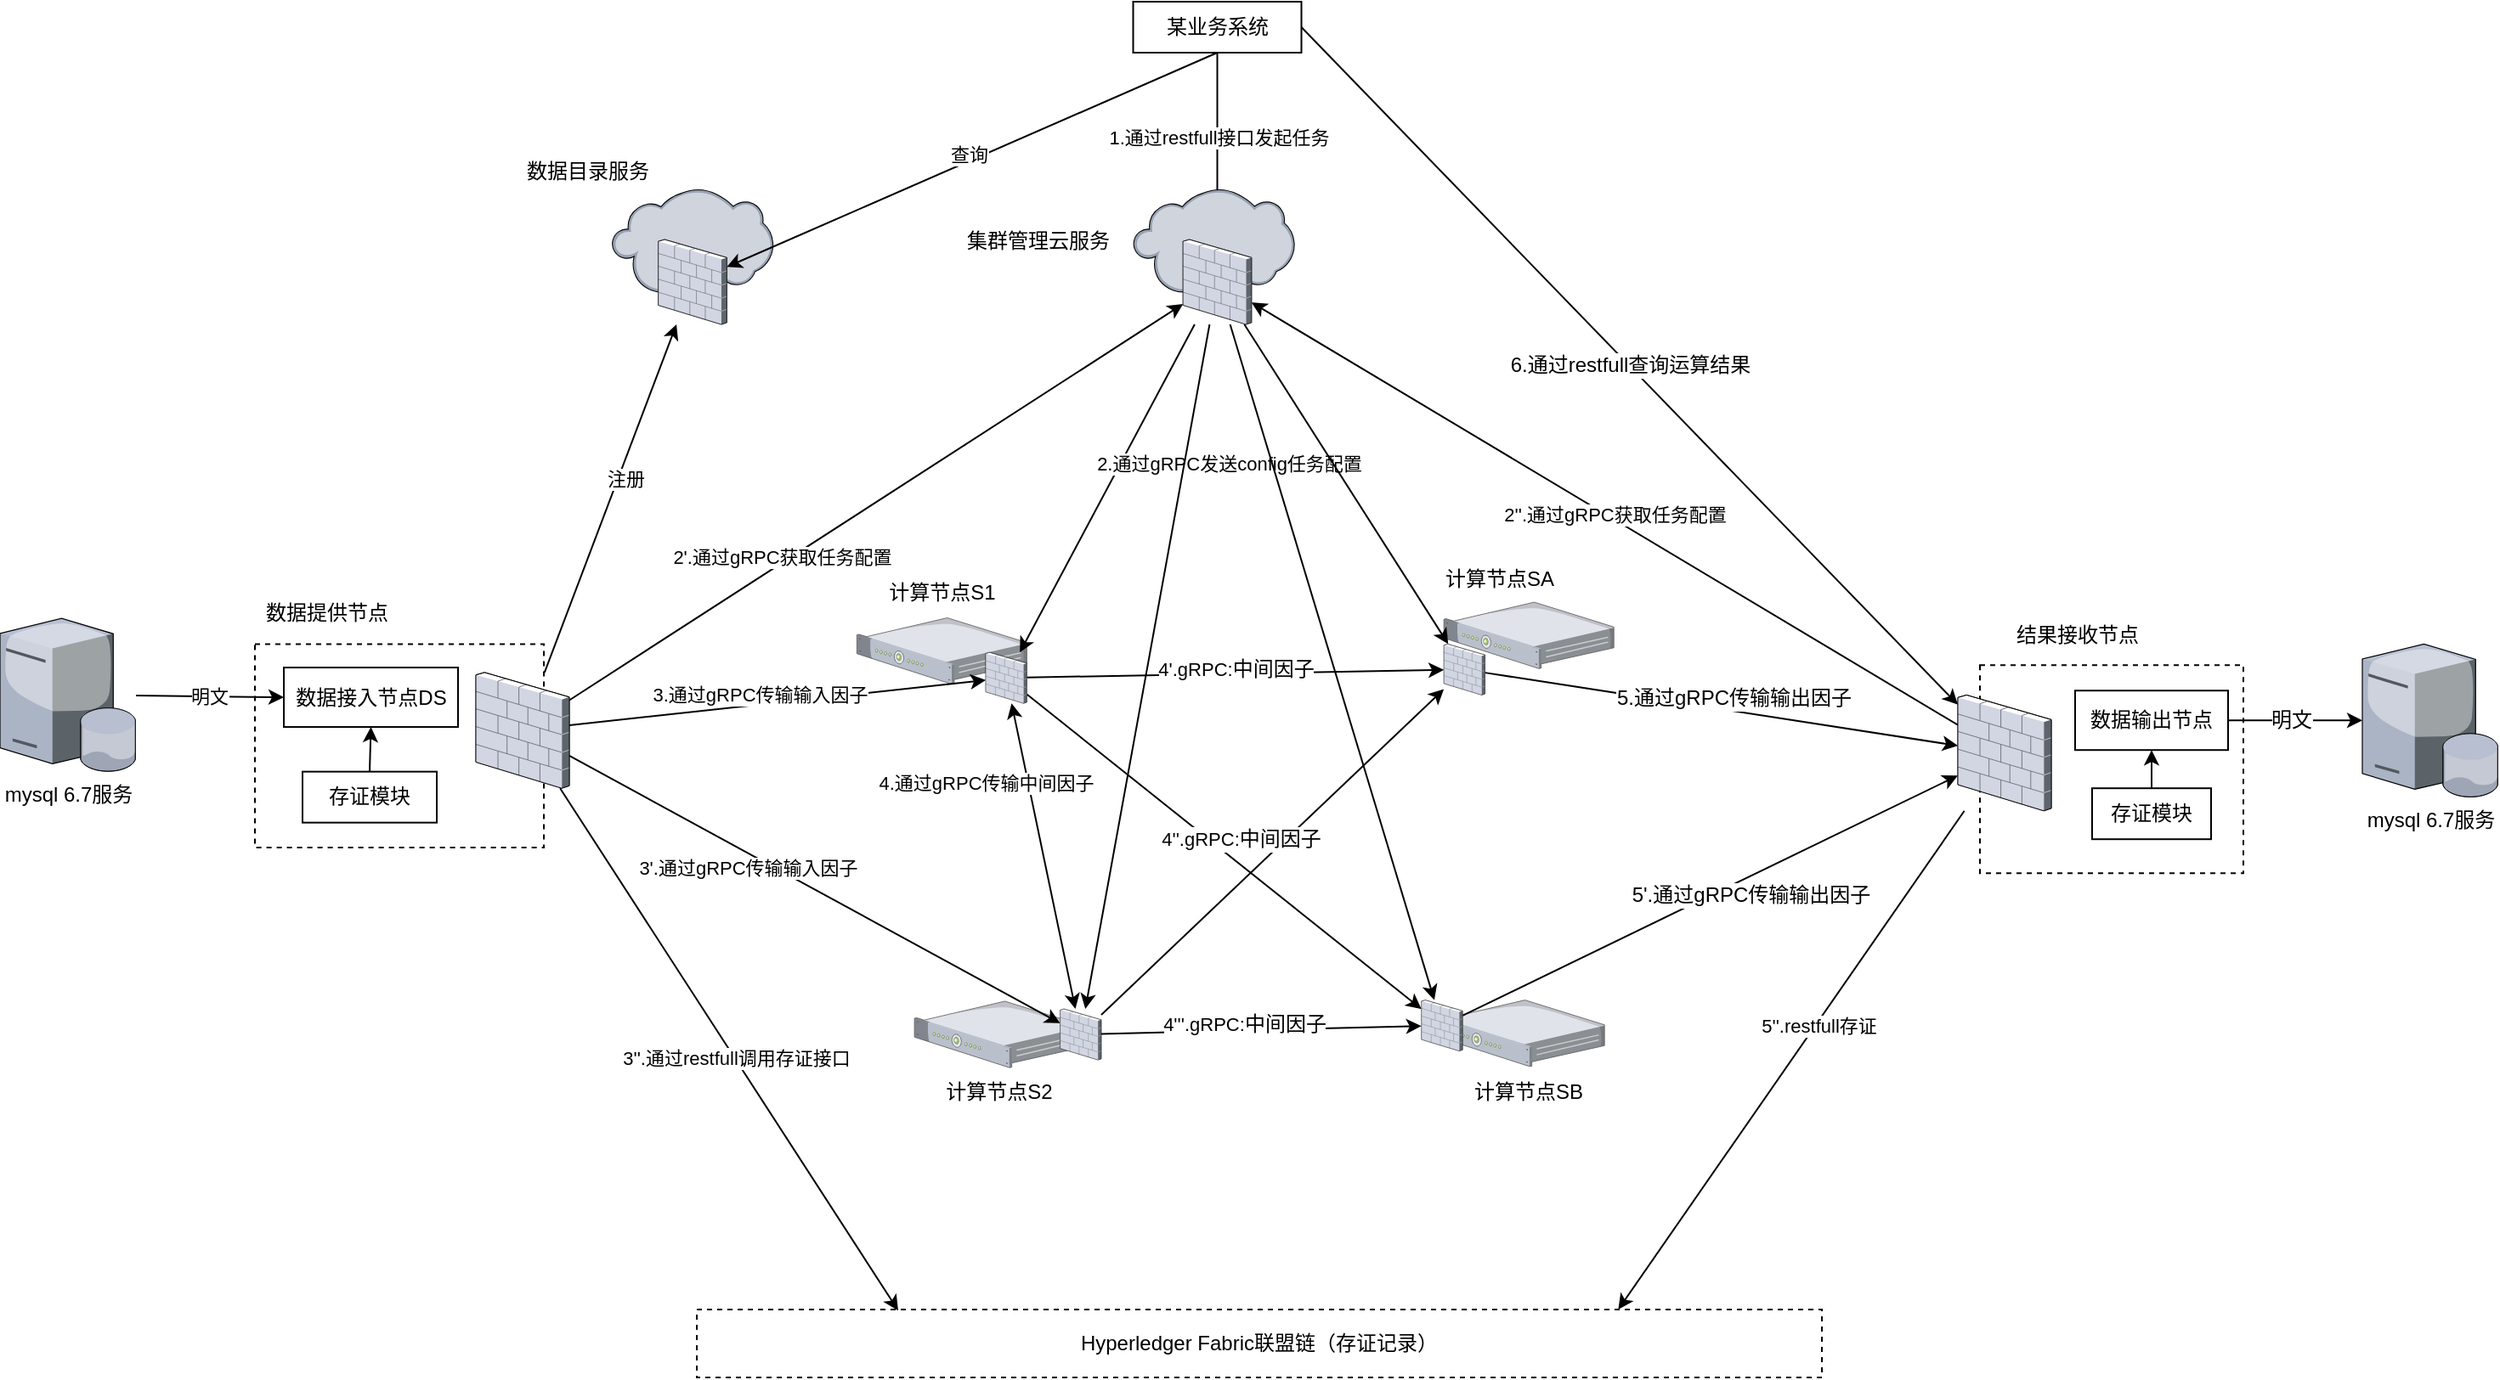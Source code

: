 <mxfile version="13.0.1" type="github">
  <diagram id="kCpKwJVJHfybIE9ixX9i" name="Page-1">
    <mxGraphModel dx="3204" dy="1273" grid="1" gridSize="10" guides="1" tooltips="1" connect="1" arrows="1" fold="1" page="1" pageScale="1" pageWidth="827" pageHeight="1169" math="0" shadow="0">
      <root>
        <mxCell id="0" />
        <mxCell id="1" parent="0" />
        <mxCell id="cS5qGE4VkqrSiWqYbQCh-53" value="" style="verticalLabelPosition=bottom;aspect=fixed;html=1;verticalAlign=top;strokeColor=none;align=center;outlineConnect=0;shape=mxgraph.citrix.1u_2u_server;" parent="1" vertex="1">
          <mxGeometry x="158.06" y="668.49" width="100" height="39.1" as="geometry" />
        </mxCell>
        <mxCell id="cS5qGE4VkqrSiWqYbQCh-52" value="" style="verticalLabelPosition=bottom;aspect=fixed;html=1;verticalAlign=top;strokeColor=none;align=center;outlineConnect=0;shape=mxgraph.citrix.1u_2u_server;" parent="1" vertex="1">
          <mxGeometry x="464.09" y="667.79" width="100" height="39.1" as="geometry" />
        </mxCell>
        <mxCell id="cS5qGE4VkqrSiWqYbQCh-49" value="" style="verticalLabelPosition=bottom;aspect=fixed;html=1;verticalAlign=top;strokeColor=none;align=center;outlineConnect=0;shape=mxgraph.citrix.1u_2u_server;" parent="1" vertex="1">
          <mxGeometry x="469.59" y="433.55" width="100" height="39.1" as="geometry" />
        </mxCell>
        <mxCell id="cS5qGE4VkqrSiWqYbQCh-47" value="" style="verticalLabelPosition=bottom;aspect=fixed;html=1;verticalAlign=top;strokeColor=none;align=center;outlineConnect=0;shape=mxgraph.citrix.1u_2u_server;" parent="1" vertex="1">
          <mxGeometry x="124.19" y="442.75" width="100" height="39.1" as="geometry" />
        </mxCell>
        <mxCell id="SZwGPWXOhueTDgwkdfKL-52" value="" style="rounded=0;whiteSpace=wrap;html=1;dashed=1;" parent="1" vertex="1">
          <mxGeometry x="-230" y="458.19" width="170" height="119.81" as="geometry" />
        </mxCell>
        <mxCell id="SZwGPWXOhueTDgwkdfKL-69" value="" style="rounded=0;whiteSpace=wrap;html=1;dashed=1;" parent="1" vertex="1">
          <mxGeometry x="785" y="470.6" width="155" height="122.5" as="geometry" />
        </mxCell>
        <mxCell id="SZwGPWXOhueTDgwkdfKL-6" value="某业务系统" style="rounded=0;whiteSpace=wrap;html=1;" parent="1" vertex="1">
          <mxGeometry x="286.75" y="80" width="99" height="30" as="geometry" />
        </mxCell>
        <mxCell id="SZwGPWXOhueTDgwkdfKL-14" value="" style="endArrow=classic;html=1;" parent="1" source="cS5qGE4VkqrSiWqYbQCh-59" target="cS5qGE4VkqrSiWqYbQCh-37" edge="1">
          <mxGeometry width="50" height="50" relative="1" as="geometry">
            <mxPoint x="336.25" y="236.51" as="sourcePoint" />
            <mxPoint x="353.875" y="461.04" as="targetPoint" />
          </mxGeometry>
        </mxCell>
        <mxCell id="eiTHEiBmJHi0xDywlC6Z-11" value="2.通过gRPC发送config任务配置" style="edgeLabel;html=1;align=center;verticalAlign=middle;resizable=0;points=[];" parent="SZwGPWXOhueTDgwkdfKL-14" vertex="1" connectable="0">
          <mxGeometry x="-0.149" y="-1" relative="1" as="geometry">
            <mxPoint x="64" as="offset" />
          </mxGeometry>
        </mxCell>
        <mxCell id="SZwGPWXOhueTDgwkdfKL-15" value="" style="endArrow=classic;html=1;entryX=0.5;entryY=0;entryDx=0;entryDy=0;exitX=0.5;exitY=1;exitDx=0;exitDy=0;" parent="1" source="SZwGPWXOhueTDgwkdfKL-6" edge="1">
          <mxGeometry width="50" height="50" relative="1" as="geometry">
            <mxPoint x="234.75" y="279.51" as="sourcePoint" />
            <mxPoint x="336.25" y="206.51" as="targetPoint" />
          </mxGeometry>
        </mxCell>
        <mxCell id="cS5qGE4VkqrSiWqYbQCh-5" value="1.通过restfull接口发起任务" style="edgeLabel;html=1;align=center;verticalAlign=middle;resizable=0;points=[];" parent="SZwGPWXOhueTDgwkdfKL-15" vertex="1" connectable="0">
          <mxGeometry x="-0.276" y="-2" relative="1" as="geometry">
            <mxPoint x="2" y="15" as="offset" />
          </mxGeometry>
        </mxCell>
        <mxCell id="SZwGPWXOhueTDgwkdfKL-17" value="" style="endArrow=classic;html=1;" parent="1" source="cS5qGE4VkqrSiWqYbQCh-39" target="cS5qGE4VkqrSiWqYbQCh-29" edge="1">
          <mxGeometry width="50" height="50" relative="1" as="geometry">
            <mxPoint x="545.141" y="621.02" as="sourcePoint" />
            <mxPoint x="595" y="525" as="targetPoint" />
          </mxGeometry>
        </mxCell>
        <mxCell id="SZwGPWXOhueTDgwkdfKL-77" value="5&#39;.通过gRPC传输输出因子" style="text;html=1;align=center;verticalAlign=middle;resizable=0;points=[];labelBackgroundColor=#ffffff;" parent="SZwGPWXOhueTDgwkdfKL-17" vertex="1" connectable="0">
          <mxGeometry x="-0.056" y="3" relative="1" as="geometry">
            <mxPoint x="33.05" y="-1.66" as="offset" />
          </mxGeometry>
        </mxCell>
        <mxCell id="SZwGPWXOhueTDgwkdfKL-32" value="" style="endArrow=classic;html=1;" parent="1" source="cS5qGE4VkqrSiWqYbQCh-37" target="cS5qGE4VkqrSiWqYbQCh-38" edge="1">
          <mxGeometry width="50" height="50" relative="1" as="geometry">
            <mxPoint x="315.25" y="566.54" as="sourcePoint" />
            <mxPoint x="315.25" y="614.04" as="targetPoint" />
          </mxGeometry>
        </mxCell>
        <mxCell id="eiTHEiBmJHi0xDywlC6Z-18" value="4&#39;.gRPC:&lt;span style=&quot;font-size: 12px&quot;&gt;中间因子&lt;/span&gt;" style="edgeLabel;html=1;align=center;verticalAlign=middle;resizable=0;points=[];" parent="SZwGPWXOhueTDgwkdfKL-32" vertex="1" connectable="0">
          <mxGeometry y="3" relative="1" as="geometry">
            <mxPoint as="offset" />
          </mxGeometry>
        </mxCell>
        <mxCell id="SZwGPWXOhueTDgwkdfKL-33" value="" style="endArrow=classic;html=1;" parent="1" source="cS5qGE4VkqrSiWqYbQCh-43" target="cS5qGE4VkqrSiWqYbQCh-39" edge="1">
          <mxGeometry width="50" height="50" relative="1" as="geometry">
            <mxPoint x="315.25" y="566.54" as="sourcePoint" />
            <mxPoint x="315.25" y="614.04" as="targetPoint" />
          </mxGeometry>
        </mxCell>
        <mxCell id="eiTHEiBmJHi0xDywlC6Z-20" value="4&#39;&#39;&#39;.gRPC:&lt;span style=&quot;font-size: 12px&quot;&gt;中间因子&lt;/span&gt;" style="edgeLabel;html=1;align=center;verticalAlign=middle;resizable=0;points=[];" parent="SZwGPWXOhueTDgwkdfKL-33" vertex="1" connectable="0">
          <mxGeometry x="-0.113" y="4" relative="1" as="geometry">
            <mxPoint as="offset" />
          </mxGeometry>
        </mxCell>
        <mxCell id="SZwGPWXOhueTDgwkdfKL-34" value="" style="endArrow=classic;html=1;" parent="1" source="cS5qGE4VkqrSiWqYbQCh-43" target="cS5qGE4VkqrSiWqYbQCh-38" edge="1">
          <mxGeometry width="50" height="50" relative="1" as="geometry">
            <mxPoint x="315.25" y="566.54" as="sourcePoint" />
            <mxPoint x="315.25" y="614.04" as="targetPoint" />
          </mxGeometry>
        </mxCell>
        <mxCell id="SZwGPWXOhueTDgwkdfKL-35" value="" style="endArrow=classic;html=1;" parent="1" source="cS5qGE4VkqrSiWqYbQCh-37" target="cS5qGE4VkqrSiWqYbQCh-39" edge="1">
          <mxGeometry width="50" height="50" relative="1" as="geometry">
            <mxPoint x="327.75" y="631.54" as="sourcePoint" />
            <mxPoint x="407.75" y="557.79" as="targetPoint" />
          </mxGeometry>
        </mxCell>
        <mxCell id="SZwGPWXOhueTDgwkdfKL-81" value="&lt;span style=&quot;font-size: 11px&quot;&gt;4&#39;&#39;.gRPC:&lt;/span&gt;中间因子" style="text;html=1;align=center;verticalAlign=middle;resizable=0;points=[];labelBackgroundColor=#ffffff;" parent="SZwGPWXOhueTDgwkdfKL-35" vertex="1" connectable="0">
          <mxGeometry x="-0.128" y="-1" relative="1" as="geometry">
            <mxPoint x="24.84" y="3.46" as="offset" />
          </mxGeometry>
        </mxCell>
        <mxCell id="SZwGPWXOhueTDgwkdfKL-36" value="计算节点SB" style="text;html=1;strokeColor=none;fillColor=none;align=center;verticalAlign=middle;whiteSpace=wrap;rounded=0;" parent="1" vertex="1">
          <mxGeometry x="475.09" y="712.14" width="89" height="20" as="geometry" />
        </mxCell>
        <mxCell id="SZwGPWXOhueTDgwkdfKL-41" value="计算节点S2" style="text;html=1;strokeColor=none;fillColor=none;align=center;verticalAlign=middle;whiteSpace=wrap;rounded=0;" parent="1" vertex="1">
          <mxGeometry x="161.94" y="712.14" width="92.25" height="20" as="geometry" />
        </mxCell>
        <mxCell id="SZwGPWXOhueTDgwkdfKL-53" value="数据接入节点DS" style="rounded=0;whiteSpace=wrap;html=1;" parent="1" vertex="1">
          <mxGeometry x="-213" y="472.02" width="102.5" height="35" as="geometry" />
        </mxCell>
        <mxCell id="SZwGPWXOhueTDgwkdfKL-56" value="明文" style="endArrow=classic;html=1;entryX=0;entryY=0.5;entryDx=0;entryDy=0;" parent="1" source="cS5qGE4VkqrSiWqYbQCh-55" target="SZwGPWXOhueTDgwkdfKL-53" edge="1">
          <mxGeometry width="50" height="50" relative="1" as="geometry">
            <mxPoint x="-270.25" y="488.56" as="sourcePoint" />
            <mxPoint x="-148.5" y="394.19" as="targetPoint" />
          </mxGeometry>
        </mxCell>
        <mxCell id="SZwGPWXOhueTDgwkdfKL-57" value="数据提供节点" style="text;html=1;strokeColor=none;fillColor=none;align=center;verticalAlign=middle;whiteSpace=wrap;rounded=0;" parent="1" vertex="1">
          <mxGeometry x="-230" y="430" width="84.75" height="20" as="geometry" />
        </mxCell>
        <mxCell id="SZwGPWXOhueTDgwkdfKL-70" value="数据输出节点" style="rounded=0;whiteSpace=wrap;html=1;" parent="1" vertex="1">
          <mxGeometry x="841" y="485.6" width="90" height="35" as="geometry" />
        </mxCell>
        <mxCell id="SZwGPWXOhueTDgwkdfKL-71" value="存证模块" style="rounded=0;whiteSpace=wrap;html=1;fillColor=none;" parent="1" vertex="1">
          <mxGeometry x="851" y="543.1" width="70" height="30" as="geometry" />
        </mxCell>
        <mxCell id="SZwGPWXOhueTDgwkdfKL-73" value="" style="endArrow=classic;html=1;exitX=1;exitY=0.5;exitDx=0;exitDy=0;" parent="1" source="SZwGPWXOhueTDgwkdfKL-70" target="cS5qGE4VkqrSiWqYbQCh-56" edge="1">
          <mxGeometry width="50" height="50" relative="1" as="geometry">
            <mxPoint x="857.5" y="530.6" as="sourcePoint" />
            <mxPoint x="1000" y="503.1" as="targetPoint" />
          </mxGeometry>
        </mxCell>
        <mxCell id="SZwGPWXOhueTDgwkdfKL-76" value="明文" style="text;html=1;align=center;verticalAlign=middle;resizable=0;points=[];labelBackgroundColor=#ffffff;" parent="SZwGPWXOhueTDgwkdfKL-73" vertex="1" connectable="0">
          <mxGeometry x="-0.057" relative="1" as="geometry">
            <mxPoint as="offset" />
          </mxGeometry>
        </mxCell>
        <mxCell id="SZwGPWXOhueTDgwkdfKL-74" value="结果接收节点" style="text;html=1;strokeColor=none;fillColor=none;align=center;verticalAlign=middle;whiteSpace=wrap;rounded=0;" parent="1" vertex="1">
          <mxGeometry x="795.0" y="443.1" width="94.5" height="20" as="geometry" />
        </mxCell>
        <mxCell id="WDAiJp-4TPZIHqZEOYhD-1" value="Hyperledger Fabric联盟链（存证记录）" style="rounded=0;whiteSpace=wrap;html=1;dashed=1;" parent="1" vertex="1">
          <mxGeometry x="30" y="850" width="662" height="40" as="geometry" />
        </mxCell>
        <mxCell id="WDAiJp-4TPZIHqZEOYhD-5" value="" style="endArrow=classic;html=1;entryX=0.819;entryY=0;entryDx=0;entryDy=0;entryPerimeter=0;" parent="1" source="cS5qGE4VkqrSiWqYbQCh-29" target="WDAiJp-4TPZIHqZEOYhD-1" edge="1">
          <mxGeometry width="50" height="50" relative="1" as="geometry">
            <mxPoint x="768" y="730" as="sourcePoint" />
            <mxPoint x="490" y="730" as="targetPoint" />
          </mxGeometry>
        </mxCell>
        <mxCell id="eiTHEiBmJHi0xDywlC6Z-15" value="5&#39;&#39;.restfull存证" style="edgeLabel;html=1;align=center;verticalAlign=middle;resizable=0;points=[];" parent="WDAiJp-4TPZIHqZEOYhD-5" vertex="1" connectable="0">
          <mxGeometry x="-0.147" y="1" relative="1" as="geometry">
            <mxPoint as="offset" />
          </mxGeometry>
        </mxCell>
        <mxCell id="WDAiJp-4TPZIHqZEOYhD-6" value="" style="endArrow=classic;html=1;entryX=0.179;entryY=0.015;entryDx=0;entryDy=0;entryPerimeter=0;" parent="1" source="cS5qGE4VkqrSiWqYbQCh-25" target="WDAiJp-4TPZIHqZEOYhD-1" edge="1">
          <mxGeometry width="50" height="50" relative="1" as="geometry">
            <mxPoint x="310" y="930" as="sourcePoint" />
            <mxPoint x="146" y="867.69" as="targetPoint" />
          </mxGeometry>
        </mxCell>
        <mxCell id="eiTHEiBmJHi0xDywlC6Z-12" value="3&#39;&#39;.通过restfull调用存证接口" style="edgeLabel;html=1;align=center;verticalAlign=middle;resizable=0;points=[];" parent="WDAiJp-4TPZIHqZEOYhD-6" vertex="1" connectable="0">
          <mxGeometry x="0.036" relative="1" as="geometry">
            <mxPoint as="offset" />
          </mxGeometry>
        </mxCell>
        <mxCell id="HyGqtzqtbX2Nl6VqGr-e-2" value="" style="endArrow=classic;html=1;" parent="1" source="cS5qGE4VkqrSiWqYbQCh-38" target="cS5qGE4VkqrSiWqYbQCh-29" edge="1">
          <mxGeometry width="50" height="50" relative="1" as="geometry">
            <mxPoint x="544" y="517.53" as="sourcePoint" />
            <mxPoint x="612.5" y="535" as="targetPoint" />
          </mxGeometry>
        </mxCell>
        <mxCell id="HyGqtzqtbX2Nl6VqGr-e-3" value="5.通过gRPC传输输出因子" style="text;html=1;align=center;verticalAlign=middle;resizable=0;points=[];labelBackgroundColor=#ffffff;" parent="HyGqtzqtbX2Nl6VqGr-e-2" vertex="1" connectable="0">
          <mxGeometry x="-0.056" y="3" relative="1" as="geometry">
            <mxPoint x="14.32" y="-2.88" as="offset" />
          </mxGeometry>
        </mxCell>
        <mxCell id="cS5qGE4VkqrSiWqYbQCh-1" value="存证模块" style="rounded=0;whiteSpace=wrap;html=1;fillColor=none;" parent="1" vertex="1">
          <mxGeometry x="-202" y="533.33" width="79" height="30" as="geometry" />
        </mxCell>
        <mxCell id="cS5qGE4VkqrSiWqYbQCh-2" value="" style="endArrow=classic;html=1;exitX=0.5;exitY=0;exitDx=0;exitDy=0;entryX=0.5;entryY=1;entryDx=0;entryDy=0;" parent="1" source="cS5qGE4VkqrSiWqYbQCh-1" target="SZwGPWXOhueTDgwkdfKL-53" edge="1">
          <mxGeometry width="50" height="50" relative="1" as="geometry">
            <mxPoint x="19" y="410" as="sourcePoint" />
            <mxPoint x="69" y="360" as="targetPoint" />
          </mxGeometry>
        </mxCell>
        <mxCell id="cS5qGE4VkqrSiWqYbQCh-3" value="" style="endArrow=classic;html=1;entryX=0.5;entryY=1;entryDx=0;entryDy=0;exitX=0.5;exitY=0;exitDx=0;exitDy=0;" parent="1" source="SZwGPWXOhueTDgwkdfKL-71" target="SZwGPWXOhueTDgwkdfKL-70" edge="1">
          <mxGeometry width="50" height="50" relative="1" as="geometry">
            <mxPoint x="515" y="663.1" as="sourcePoint" />
            <mxPoint x="565" y="613.1" as="targetPoint" />
          </mxGeometry>
        </mxCell>
        <mxCell id="cS5qGE4VkqrSiWqYbQCh-4" value="3.通过gRPC传输输入因子" style="endArrow=classic;html=1;" parent="1" source="cS5qGE4VkqrSiWqYbQCh-25" target="cS5qGE4VkqrSiWqYbQCh-37" edge="1">
          <mxGeometry x="-0.08" y="6" width="50" height="50" relative="1" as="geometry">
            <mxPoint x="440" y="670" as="sourcePoint" />
            <mxPoint x="163.75" y="517.53" as="targetPoint" />
            <mxPoint as="offset" />
          </mxGeometry>
        </mxCell>
        <mxCell id="cS5qGE4VkqrSiWqYbQCh-6" value="" style="endArrow=classic;html=1;" parent="1" source="cS5qGE4VkqrSiWqYbQCh-25" target="cS5qGE4VkqrSiWqYbQCh-59" edge="1">
          <mxGeometry width="50" height="50" relative="1" as="geometry">
            <mxPoint x="-30" y="520" as="sourcePoint" />
            <mxPoint x="290.75" y="221.51" as="targetPoint" />
          </mxGeometry>
        </mxCell>
        <mxCell id="cS5qGE4VkqrSiWqYbQCh-9" value="2&#39;.通过gRPC获取任务配置" style="edgeLabel;html=1;align=center;verticalAlign=middle;resizable=0;points=[];" parent="cS5qGE4VkqrSiWqYbQCh-6" vertex="1" connectable="0">
          <mxGeometry x="-0.3" y="3" relative="1" as="geometry">
            <mxPoint as="offset" />
          </mxGeometry>
        </mxCell>
        <mxCell id="cS5qGE4VkqrSiWqYbQCh-10" value="" style="endArrow=classic;html=1;" parent="1" source="cS5qGE4VkqrSiWqYbQCh-29" target="cS5qGE4VkqrSiWqYbQCh-59" edge="1">
          <mxGeometry width="50" height="50" relative="1" as="geometry">
            <mxPoint x="410" y="580" as="sourcePoint" />
            <mxPoint x="381.75" y="221.51" as="targetPoint" />
          </mxGeometry>
        </mxCell>
        <mxCell id="cS5qGE4VkqrSiWqYbQCh-11" value="2&#39;&#39;.通过gRPC获取任务配置" style="edgeLabel;html=1;align=center;verticalAlign=middle;resizable=0;points=[];" parent="cS5qGE4VkqrSiWqYbQCh-10" vertex="1" connectable="0">
          <mxGeometry x="-0.017" y="-3" relative="1" as="geometry">
            <mxPoint y="1" as="offset" />
          </mxGeometry>
        </mxCell>
        <mxCell id="cS5qGE4VkqrSiWqYbQCh-12" value="&lt;span style=&quot;font-size: 12px&quot;&gt;6.通过restfull查询运算结果&lt;/span&gt;" style="endArrow=classic;html=1;exitX=1;exitY=0.5;exitDx=0;exitDy=0;" parent="1" source="SZwGPWXOhueTDgwkdfKL-6" target="cS5qGE4VkqrSiWqYbQCh-29" edge="1">
          <mxGeometry width="50" height="50" relative="1" as="geometry">
            <mxPoint x="370" y="610" as="sourcePoint" />
            <mxPoint x="420" y="560" as="targetPoint" />
          </mxGeometry>
        </mxCell>
        <mxCell id="cS5qGE4VkqrSiWqYbQCh-18" value="集群管理云服务" style="text;html=1;strokeColor=none;fillColor=none;align=center;verticalAlign=middle;whiteSpace=wrap;rounded=0;" parent="1" vertex="1">
          <mxGeometry x="175.18" y="211" width="111.57" height="20" as="geometry" />
        </mxCell>
        <mxCell id="cS5qGE4VkqrSiWqYbQCh-20" value="3&#39;.通过gRPC传输输入因子" style="endArrow=classic;html=1;" parent="1" source="cS5qGE4VkqrSiWqYbQCh-25" target="cS5qGE4VkqrSiWqYbQCh-43" edge="1">
          <mxGeometry x="-0.247" y="-8" width="50" height="50" relative="1" as="geometry">
            <mxPoint x="-17.5" y="530.23" as="sourcePoint" />
            <mxPoint x="163.75" y="574.02" as="targetPoint" />
            <mxPoint as="offset" />
          </mxGeometry>
        </mxCell>
        <mxCell id="cS5qGE4VkqrSiWqYbQCh-25" value="" style="verticalLabelPosition=bottom;aspect=fixed;html=1;verticalAlign=top;strokeColor=none;align=center;outlineConnect=0;shape=mxgraph.citrix.firewall;" parent="1" vertex="1">
          <mxGeometry x="-100" y="474.9" width="55" height="68.2" as="geometry" />
        </mxCell>
        <mxCell id="cS5qGE4VkqrSiWqYbQCh-29" value="" style="verticalLabelPosition=bottom;aspect=fixed;html=1;verticalAlign=top;strokeColor=none;align=center;outlineConnect=0;shape=mxgraph.citrix.firewall;" parent="1" vertex="1">
          <mxGeometry x="772" y="488.19" width="55" height="68.2" as="geometry" />
        </mxCell>
        <mxCell id="cS5qGE4VkqrSiWqYbQCh-32" value="" style="endArrow=classic;html=1;" parent="1" source="cS5qGE4VkqrSiWqYbQCh-59" target="cS5qGE4VkqrSiWqYbQCh-43" edge="1">
          <mxGeometry width="50" height="50" relative="1" as="geometry">
            <mxPoint x="336.25" y="236.51" as="sourcePoint" />
            <mxPoint x="249" y="496.25" as="targetPoint" />
          </mxGeometry>
        </mxCell>
        <mxCell id="cS5qGE4VkqrSiWqYbQCh-34" value="" style="endArrow=classic;html=1;" parent="1" source="cS5qGE4VkqrSiWqYbQCh-59" target="cS5qGE4VkqrSiWqYbQCh-38" edge="1">
          <mxGeometry width="50" height="50" relative="1" as="geometry">
            <mxPoint x="336.25" y="236.51" as="sourcePoint" />
            <mxPoint x="303.5" y="630.04" as="targetPoint" />
          </mxGeometry>
        </mxCell>
        <mxCell id="cS5qGE4VkqrSiWqYbQCh-36" value="" style="endArrow=classic;html=1;" parent="1" source="cS5qGE4VkqrSiWqYbQCh-59" target="cS5qGE4VkqrSiWqYbQCh-39" edge="1">
          <mxGeometry width="50" height="50" relative="1" as="geometry">
            <mxPoint x="336.25" y="236.51" as="sourcePoint" />
            <mxPoint x="478" y="495.54" as="targetPoint" />
          </mxGeometry>
        </mxCell>
        <mxCell id="cS5qGE4VkqrSiWqYbQCh-37" value="" style="verticalLabelPosition=bottom;aspect=fixed;html=1;verticalAlign=top;strokeColor=none;align=center;outlineConnect=0;shape=mxgraph.citrix.firewall;" parent="1" vertex="1">
          <mxGeometry x="200" y="463.1" width="24.19" height="30" as="geometry" />
        </mxCell>
        <mxCell id="cS5qGE4VkqrSiWqYbQCh-38" value="" style="verticalLabelPosition=bottom;aspect=fixed;html=1;verticalAlign=top;strokeColor=none;align=center;outlineConnect=0;shape=mxgraph.citrix.firewall;" parent="1" vertex="1">
          <mxGeometry x="469.59" y="458.19" width="24.19" height="30" as="geometry" />
        </mxCell>
        <mxCell id="cS5qGE4VkqrSiWqYbQCh-39" value="" style="verticalLabelPosition=bottom;aspect=fixed;html=1;verticalAlign=top;strokeColor=none;align=center;outlineConnect=0;shape=mxgraph.citrix.firewall;" parent="1" vertex="1">
          <mxGeometry x="456.4" y="667.79" width="24.19" height="30" as="geometry" />
        </mxCell>
        <mxCell id="cS5qGE4VkqrSiWqYbQCh-43" value="" style="verticalLabelPosition=bottom;aspect=fixed;html=1;verticalAlign=top;strokeColor=none;align=center;outlineConnect=0;shape=mxgraph.citrix.firewall;" parent="1" vertex="1">
          <mxGeometry x="243.81" y="673.04" width="24.19" height="30" as="geometry" />
        </mxCell>
        <mxCell id="cS5qGE4VkqrSiWqYbQCh-45" value="" style="verticalLabelPosition=bottom;aspect=fixed;html=1;verticalAlign=top;strokeColor=none;align=center;outlineConnect=0;shape=mxgraph.citrix.cloud;" parent="1" vertex="1">
          <mxGeometry x="286.75" y="190.0" width="95" height="62" as="geometry" />
        </mxCell>
        <mxCell id="cS5qGE4VkqrSiWqYbQCh-48" value="计算节点S1" style="text;html=1;strokeColor=none;fillColor=none;align=center;verticalAlign=middle;whiteSpace=wrap;rounded=0;" parent="1" vertex="1">
          <mxGeometry x="131.82" y="418.17" width="84.75" height="20" as="geometry" />
        </mxCell>
        <mxCell id="cS5qGE4VkqrSiWqYbQCh-51" value="计算节点SA" style="text;html=1;strokeColor=none;fillColor=none;align=center;verticalAlign=middle;whiteSpace=wrap;rounded=0;" parent="1" vertex="1">
          <mxGeometry x="460" y="410" width="84.75" height="20" as="geometry" />
        </mxCell>
        <mxCell id="cS5qGE4VkqrSiWqYbQCh-54" value="4.通过gRPC传输中间因子" style="endArrow=classic;startArrow=classic;html=1;" parent="1" source="cS5qGE4VkqrSiWqYbQCh-43" target="cS5qGE4VkqrSiWqYbQCh-37" edge="1">
          <mxGeometry x="0.534" y="24" width="50" height="50" relative="1" as="geometry">
            <mxPoint x="220" y="570" as="sourcePoint" />
            <mxPoint x="270" y="520" as="targetPoint" />
            <mxPoint as="offset" />
          </mxGeometry>
        </mxCell>
        <mxCell id="cS5qGE4VkqrSiWqYbQCh-55" value="mysql 6.7服务" style="verticalLabelPosition=bottom;aspect=fixed;html=1;verticalAlign=top;strokeColor=none;align=center;outlineConnect=0;shape=mxgraph.citrix.database_server;" parent="1" vertex="1">
          <mxGeometry x="-380" y="443.1" width="80" height="90" as="geometry" />
        </mxCell>
        <mxCell id="cS5qGE4VkqrSiWqYbQCh-56" value="mysql 6.7服务" style="verticalLabelPosition=bottom;aspect=fixed;html=1;verticalAlign=top;strokeColor=none;align=center;outlineConnect=0;shape=mxgraph.citrix.database_server;" parent="1" vertex="1">
          <mxGeometry x="1010" y="458.19" width="80" height="90" as="geometry" />
        </mxCell>
        <mxCell id="cS5qGE4VkqrSiWqYbQCh-59" value="" style="verticalLabelPosition=bottom;aspect=fixed;html=1;verticalAlign=top;strokeColor=none;align=center;outlineConnect=0;shape=mxgraph.citrix.firewall;" parent="1" vertex="1">
          <mxGeometry x="316.09" y="220" width="40.32" height="50" as="geometry" />
        </mxCell>
        <mxCell id="Quy30iRx7TVXQLSSAyOG-1" value="" style="verticalLabelPosition=bottom;aspect=fixed;html=1;verticalAlign=top;strokeColor=none;align=center;outlineConnect=0;shape=mxgraph.citrix.cloud;" vertex="1" parent="1">
          <mxGeometry x="-20" y="190.0" width="95" height="62" as="geometry" />
        </mxCell>
        <mxCell id="Quy30iRx7TVXQLSSAyOG-2" value="" style="verticalLabelPosition=bottom;aspect=fixed;html=1;verticalAlign=top;strokeColor=none;align=center;outlineConnect=0;shape=mxgraph.citrix.firewall;" vertex="1" parent="1">
          <mxGeometry x="7.34" y="220" width="40.32" height="50" as="geometry" />
        </mxCell>
        <mxCell id="Quy30iRx7TVXQLSSAyOG-3" value="" style="endArrow=classic;html=1;" edge="1" parent="1" source="cS5qGE4VkqrSiWqYbQCh-25" target="Quy30iRx7TVXQLSSAyOG-2">
          <mxGeometry width="50" height="50" relative="1" as="geometry">
            <mxPoint x="440" y="400" as="sourcePoint" />
            <mxPoint x="490" y="350" as="targetPoint" />
          </mxGeometry>
        </mxCell>
        <mxCell id="Quy30iRx7TVXQLSSAyOG-6" value="注册" style="edgeLabel;html=1;align=center;verticalAlign=middle;resizable=0;points=[];" vertex="1" connectable="0" parent="Quy30iRx7TVXQLSSAyOG-3">
          <mxGeometry x="0.117" y="-4" relative="1" as="geometry">
            <mxPoint y="-1" as="offset" />
          </mxGeometry>
        </mxCell>
        <mxCell id="Quy30iRx7TVXQLSSAyOG-4" value="数据目录服务" style="text;html=1;strokeColor=none;fillColor=none;align=center;verticalAlign=middle;whiteSpace=wrap;rounded=0;" vertex="1" parent="1">
          <mxGeometry x="-90" y="170" width="111.57" height="20" as="geometry" />
        </mxCell>
        <mxCell id="Quy30iRx7TVXQLSSAyOG-5" value="" style="endArrow=classic;html=1;exitX=0.5;exitY=1;exitDx=0;exitDy=0;" edge="1" parent="1" source="SZwGPWXOhueTDgwkdfKL-6" target="Quy30iRx7TVXQLSSAyOG-2">
          <mxGeometry width="50" height="50" relative="1" as="geometry">
            <mxPoint x="440" y="400" as="sourcePoint" />
            <mxPoint x="490" y="350" as="targetPoint" />
          </mxGeometry>
        </mxCell>
        <mxCell id="Quy30iRx7TVXQLSSAyOG-7" value="查询" style="edgeLabel;html=1;align=center;verticalAlign=middle;resizable=0;points=[];" vertex="1" connectable="0" parent="Quy30iRx7TVXQLSSAyOG-5">
          <mxGeometry x="-0.002" y="-3" relative="1" as="geometry">
            <mxPoint x="-1" as="offset" />
          </mxGeometry>
        </mxCell>
      </root>
    </mxGraphModel>
  </diagram>
</mxfile>
